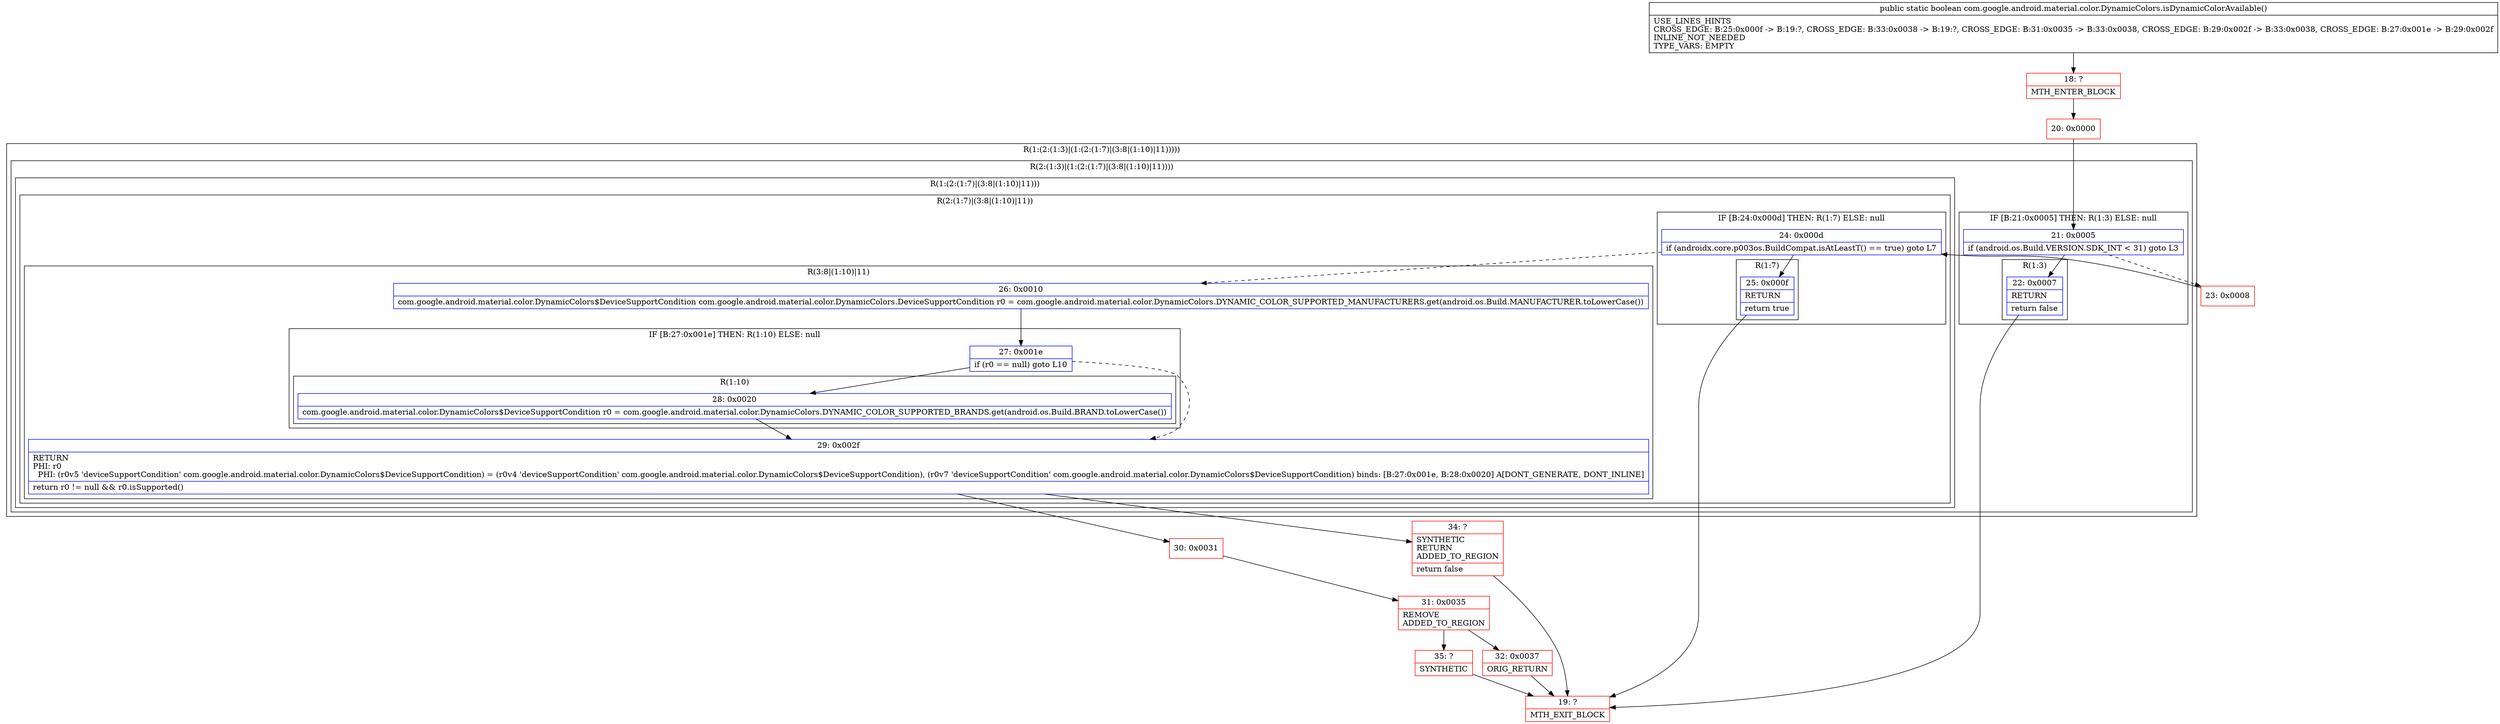 digraph "CFG forcom.google.android.material.color.DynamicColors.isDynamicColorAvailable()Z" {
subgraph cluster_Region_1255489125 {
label = "R(1:(2:(1:3)|(1:(2:(1:7)|(3:8|(1:10)|11)))))";
node [shape=record,color=blue];
subgraph cluster_Region_1106073706 {
label = "R(2:(1:3)|(1:(2:(1:7)|(3:8|(1:10)|11))))";
node [shape=record,color=blue];
subgraph cluster_IfRegion_1886588701 {
label = "IF [B:21:0x0005] THEN: R(1:3) ELSE: null";
node [shape=record,color=blue];
Node_21 [shape=record,label="{21\:\ 0x0005|if (android.os.Build.VERSION.SDK_INT \< 31) goto L3\l}"];
subgraph cluster_Region_851878383 {
label = "R(1:3)";
node [shape=record,color=blue];
Node_22 [shape=record,label="{22\:\ 0x0007|RETURN\l|return false\l}"];
}
}
subgraph cluster_Region_1359185860 {
label = "R(1:(2:(1:7)|(3:8|(1:10)|11)))";
node [shape=record,color=blue];
subgraph cluster_Region_2055646086 {
label = "R(2:(1:7)|(3:8|(1:10)|11))";
node [shape=record,color=blue];
subgraph cluster_IfRegion_317020204 {
label = "IF [B:24:0x000d] THEN: R(1:7) ELSE: null";
node [shape=record,color=blue];
Node_24 [shape=record,label="{24\:\ 0x000d|if (androidx.core.p003os.BuildCompat.isAtLeastT() == true) goto L7\l}"];
subgraph cluster_Region_363551302 {
label = "R(1:7)";
node [shape=record,color=blue];
Node_25 [shape=record,label="{25\:\ 0x000f|RETURN\l|return true\l}"];
}
}
subgraph cluster_Region_157228809 {
label = "R(3:8|(1:10)|11)";
node [shape=record,color=blue];
Node_26 [shape=record,label="{26\:\ 0x0010|com.google.android.material.color.DynamicColors$DeviceSupportCondition com.google.android.material.color.DynamicColors.DeviceSupportCondition r0 = com.google.android.material.color.DynamicColors.DYNAMIC_COLOR_SUPPORTED_MANUFACTURERS.get(android.os.Build.MANUFACTURER.toLowerCase())\l}"];
subgraph cluster_IfRegion_1079671580 {
label = "IF [B:27:0x001e] THEN: R(1:10) ELSE: null";
node [shape=record,color=blue];
Node_27 [shape=record,label="{27\:\ 0x001e|if (r0 == null) goto L10\l}"];
subgraph cluster_Region_1022555888 {
label = "R(1:10)";
node [shape=record,color=blue];
Node_28 [shape=record,label="{28\:\ 0x0020|com.google.android.material.color.DynamicColors$DeviceSupportCondition r0 = com.google.android.material.color.DynamicColors.DYNAMIC_COLOR_SUPPORTED_BRANDS.get(android.os.Build.BRAND.toLowerCase())\l}"];
}
}
Node_29 [shape=record,label="{29\:\ 0x002f|RETURN\lPHI: r0 \l  PHI: (r0v5 'deviceSupportCondition' com.google.android.material.color.DynamicColors$DeviceSupportCondition) = (r0v4 'deviceSupportCondition' com.google.android.material.color.DynamicColors$DeviceSupportCondition), (r0v7 'deviceSupportCondition' com.google.android.material.color.DynamicColors$DeviceSupportCondition) binds: [B:27:0x001e, B:28:0x0020] A[DONT_GENERATE, DONT_INLINE]\l|return r0 != null && r0.isSupported()\l}"];
}
}
}
}
}
Node_18 [shape=record,color=red,label="{18\:\ ?|MTH_ENTER_BLOCK\l}"];
Node_20 [shape=record,color=red,label="{20\:\ 0x0000}"];
Node_19 [shape=record,color=red,label="{19\:\ ?|MTH_EXIT_BLOCK\l}"];
Node_23 [shape=record,color=red,label="{23\:\ 0x0008}"];
Node_30 [shape=record,color=red,label="{30\:\ 0x0031}"];
Node_31 [shape=record,color=red,label="{31\:\ 0x0035|REMOVE\lADDED_TO_REGION\l}"];
Node_32 [shape=record,color=red,label="{32\:\ 0x0037|ORIG_RETURN\l}"];
Node_35 [shape=record,color=red,label="{35\:\ ?|SYNTHETIC\l}"];
Node_34 [shape=record,color=red,label="{34\:\ ?|SYNTHETIC\lRETURN\lADDED_TO_REGION\l|return false\l}"];
MethodNode[shape=record,label="{public static boolean com.google.android.material.color.DynamicColors.isDynamicColorAvailable()  | USE_LINES_HINTS\lCROSS_EDGE: B:25:0x000f \-\> B:19:?, CROSS_EDGE: B:33:0x0038 \-\> B:19:?, CROSS_EDGE: B:31:0x0035 \-\> B:33:0x0038, CROSS_EDGE: B:29:0x002f \-\> B:33:0x0038, CROSS_EDGE: B:27:0x001e \-\> B:29:0x002f\lINLINE_NOT_NEEDED\lTYPE_VARS: EMPTY\l}"];
MethodNode -> Node_18;Node_21 -> Node_22;
Node_21 -> Node_23[style=dashed];
Node_22 -> Node_19;
Node_24 -> Node_25;
Node_24 -> Node_26[style=dashed];
Node_25 -> Node_19;
Node_26 -> Node_27;
Node_27 -> Node_28;
Node_27 -> Node_29[style=dashed];
Node_28 -> Node_29;
Node_29 -> Node_30;
Node_29 -> Node_34;
Node_18 -> Node_20;
Node_20 -> Node_21;
Node_23 -> Node_24;
Node_30 -> Node_31;
Node_31 -> Node_32;
Node_31 -> Node_35;
Node_32 -> Node_19;
Node_35 -> Node_19;
Node_34 -> Node_19;
}

